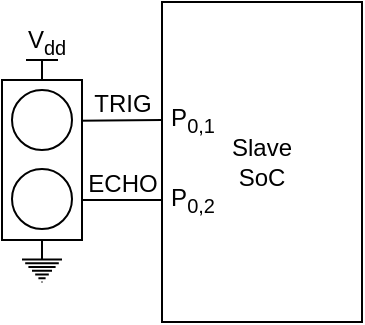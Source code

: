 <mxfile version="24.7.8">
  <diagram name="Page-1" id="zBiWMsHAY4pmk-JtI4UF">
    <mxGraphModel dx="989" dy="577" grid="1" gridSize="10" guides="1" tooltips="1" connect="1" arrows="1" fold="1" page="1" pageScale="1" pageWidth="1100" pageHeight="850" math="0" shadow="0">
      <root>
        <mxCell id="0" />
        <mxCell id="1" parent="0" />
        <mxCell id="nMijKtdObPBvUouk_KC4-1" value="Slave&lt;div&gt;SoC&lt;/div&gt;" style="rounded=0;whiteSpace=wrap;html=1;snapToPoint=1;arcSize=12;" parent="1" vertex="1">
          <mxGeometry x="280" y="100" width="100" height="160" as="geometry" />
        </mxCell>
        <mxCell id="nMijKtdObPBvUouk_KC4-35" value="V&lt;sub&gt;dd&lt;/sub&gt;" style="verticalLabelPosition=top;verticalAlign=bottom;shape=mxgraph.electrical.signal_sources.vdd;shadow=0;dashed=0;align=center;strokeWidth=1;fontSize=24;html=1;flipV=1;noLabel=1;" parent="1" vertex="1">
          <mxGeometry x="212" y="129" width="16" height="10" as="geometry" />
        </mxCell>
        <mxCell id="nMijKtdObPBvUouk_KC4-36" value="V&lt;sub&gt;dd&lt;/sub&gt;" style="text;html=1;align=center;verticalAlign=middle;resizable=1;points=[];autosize=1;strokeColor=none;fillColor=none;strokeWidth=1;" parent="1" vertex="1">
          <mxGeometry x="202" y="110" width="40" height="20" as="geometry" />
        </mxCell>
        <mxCell id="nMijKtdObPBvUouk_KC4-37" value="" style="pointerEvents=1;verticalLabelPosition=bottom;shadow=0;dashed=0;align=center;html=1;verticalAlign=top;shape=mxgraph.electrical.signal_sources.protective_earth;strokeWidth=1;" parent="1" vertex="1">
          <mxGeometry x="210" y="225" width="20" height="15" as="geometry" />
        </mxCell>
        <mxCell id="nMijKtdObPBvUouk_KC4-38" value="" style="endArrow=none;html=1;rounded=0;entryX=0;entryY=0.25;entryDx=0;entryDy=0;entryPerimeter=0;exitX=0.5;exitY=0;exitDx=0;exitDy=0;exitPerimeter=0;" parent="1" source="nMijKtdObPBvUouk_KC4-37" edge="1">
          <mxGeometry width="50" height="50" relative="1" as="geometry">
            <mxPoint x="330" y="269" as="sourcePoint" />
            <mxPoint x="220" y="219" as="targetPoint" />
          </mxGeometry>
        </mxCell>
        <mxCell id="nMijKtdObPBvUouk_KC4-39" value="" style="endArrow=none;html=1;rounded=0;entryX=0;entryY=0.7;entryDx=0;entryDy=0;entryPerimeter=0;exitX=0.255;exitY=0.066;exitDx=0;exitDy=0;exitPerimeter=0;" parent="1" source="nMijKtdObPBvUouk_KC4-41" edge="1">
          <mxGeometry width="50" height="50" relative="1" as="geometry">
            <mxPoint x="210" y="159" as="sourcePoint" />
            <mxPoint x="280" y="159" as="targetPoint" />
          </mxGeometry>
        </mxCell>
        <mxCell id="nMijKtdObPBvUouk_KC4-40" value="" style="endArrow=none;html=1;rounded=0;entryX=0;entryY=0.9;entryDx=0;entryDy=0;entryPerimeter=0;exitX=0.75;exitY=0;exitDx=0;exitDy=0;" parent="1" source="nMijKtdObPBvUouk_KC4-41" edge="1">
          <mxGeometry width="50" height="50" relative="1" as="geometry">
            <mxPoint x="210" y="199" as="sourcePoint" />
            <mxPoint x="280" y="199" as="targetPoint" />
          </mxGeometry>
        </mxCell>
        <mxCell id="nMijKtdObPBvUouk_KC4-41" value="" style="rounded=0;whiteSpace=wrap;html=1;direction=south;" parent="1" vertex="1">
          <mxGeometry x="200" y="139" width="40" height="80" as="geometry" />
        </mxCell>
        <mxCell id="nMijKtdObPBvUouk_KC4-42" value="" style="ellipse;whiteSpace=wrap;html=1;aspect=fixed;" parent="1" vertex="1">
          <mxGeometry x="205" y="144" width="30" height="30" as="geometry" />
        </mxCell>
        <mxCell id="nMijKtdObPBvUouk_KC4-43" value="" style="ellipse;whiteSpace=wrap;html=1;aspect=fixed;" parent="1" vertex="1">
          <mxGeometry x="205" y="183.5" width="30" height="30" as="geometry" />
        </mxCell>
        <mxCell id="3Ze_s08hZrqJUFnhi3m4-1" value="TRIG" style="text;html=1;align=center;verticalAlign=middle;resizable=0;points=[];autosize=1;strokeColor=none;fillColor=none;" vertex="1" parent="1">
          <mxGeometry x="235" y="136" width="50" height="30" as="geometry" />
        </mxCell>
        <mxCell id="3Ze_s08hZrqJUFnhi3m4-2" value="ECHO" style="text;html=1;align=center;verticalAlign=middle;resizable=0;points=[];autosize=1;strokeColor=none;fillColor=none;" vertex="1" parent="1">
          <mxGeometry x="230" y="176" width="60" height="30" as="geometry" />
        </mxCell>
        <mxCell id="3Ze_s08hZrqJUFnhi3m4-4" value="P&lt;sub&gt;0,1&lt;/sub&gt;" style="text;html=1;align=center;verticalAlign=middle;resizable=0;points=[];autosize=1;strokeColor=none;fillColor=none;" vertex="1" parent="1">
          <mxGeometry x="270" y="144" width="50" height="30" as="geometry" />
        </mxCell>
        <mxCell id="3Ze_s08hZrqJUFnhi3m4-5" value="P&lt;sub&gt;0,2&lt;/sub&gt;" style="text;html=1;align=center;verticalAlign=middle;resizable=0;points=[];autosize=1;strokeColor=none;fillColor=none;" vertex="1" parent="1">
          <mxGeometry x="270" y="183.5" width="50" height="30" as="geometry" />
        </mxCell>
      </root>
    </mxGraphModel>
  </diagram>
</mxfile>
